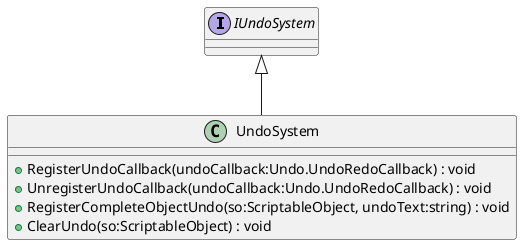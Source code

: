 @startuml
interface IUndoSystem {
}
class UndoSystem {
    + RegisterUndoCallback(undoCallback:Undo.UndoRedoCallback) : void
    + UnregisterUndoCallback(undoCallback:Undo.UndoRedoCallback) : void
    + RegisterCompleteObjectUndo(so:ScriptableObject, undoText:string) : void
    + ClearUndo(so:ScriptableObject) : void
}
IUndoSystem <|-- UndoSystem
@enduml
